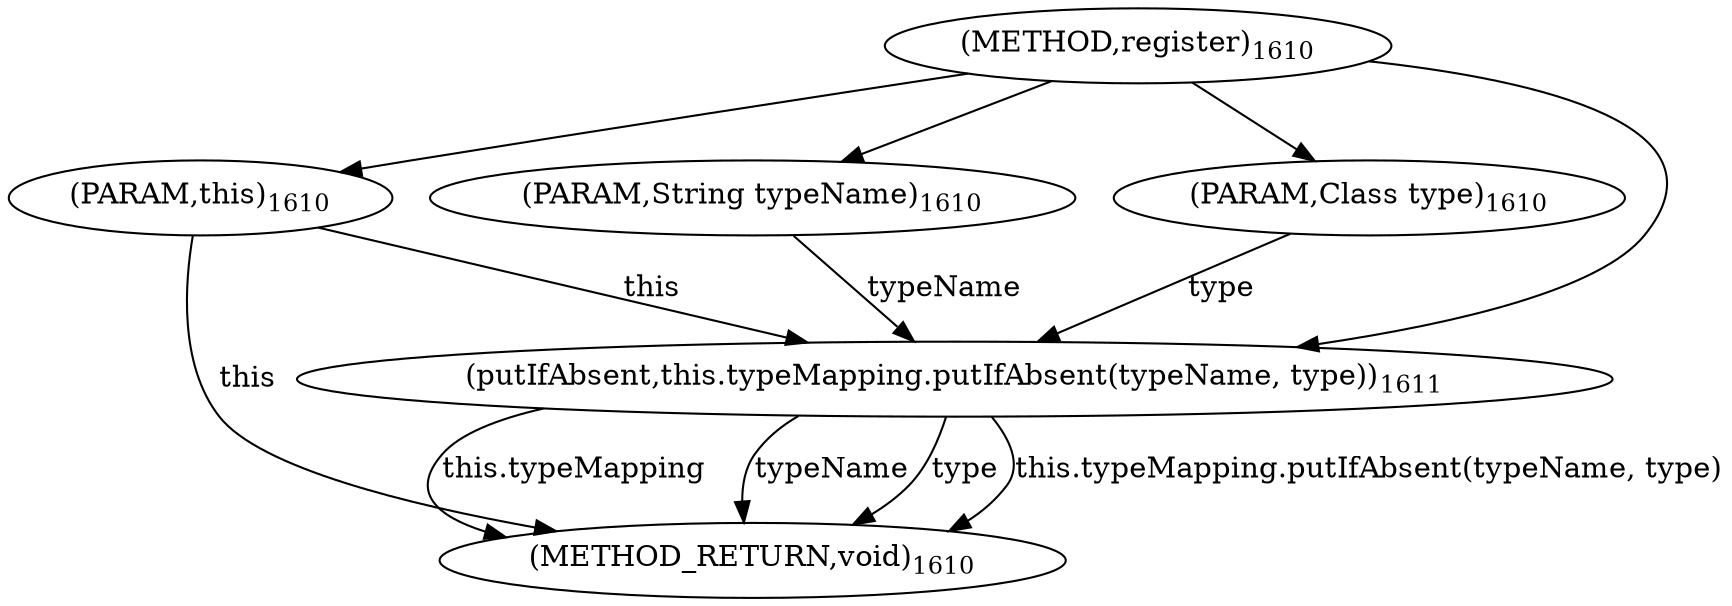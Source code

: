 digraph "register" {  
"4853" [label = <(METHOD,register)<SUB>1610</SUB>> ]
"4866" [label = <(METHOD_RETURN,void)<SUB>1610</SUB>> ]
"4854" [label = <(PARAM,this)<SUB>1610</SUB>> ]
"4855" [label = <(PARAM,String typeName)<SUB>1610</SUB>> ]
"4856" [label = <(PARAM,Class type)<SUB>1610</SUB>> ]
"4858" [label = <(putIfAbsent,this.typeMapping.putIfAbsent(typeName, type))<SUB>1611</SUB>> ]
"4858" [label = <(putIfAbsent,this.typeMapping.putIfAbsent(typeName, type))<SUB>1611</SUB>> ]
"4858" [label = <(putIfAbsent,this.typeMapping.putIfAbsent(typeName, type))<SUB>1611</SUB>> ]
"4858" [label = <(putIfAbsent,this.typeMapping.putIfAbsent(typeName, type))<SUB>1611</SUB>> ]
  "4854" -> "4866"  [ label = "this"] 
  "4858" -> "4866"  [ label = "this.typeMapping"] 
  "4858" -> "4866"  [ label = "typeName"] 
  "4858" -> "4866"  [ label = "type"] 
  "4858" -> "4866"  [ label = "this.typeMapping.putIfAbsent(typeName, type)"] 
  "4853" -> "4854" 
  "4853" -> "4855" 
  "4853" -> "4856" 
  "4854" -> "4858"  [ label = "this"] 
  "4855" -> "4858"  [ label = "typeName"] 
  "4853" -> "4858" 
  "4856" -> "4858"  [ label = "type"] 
}
